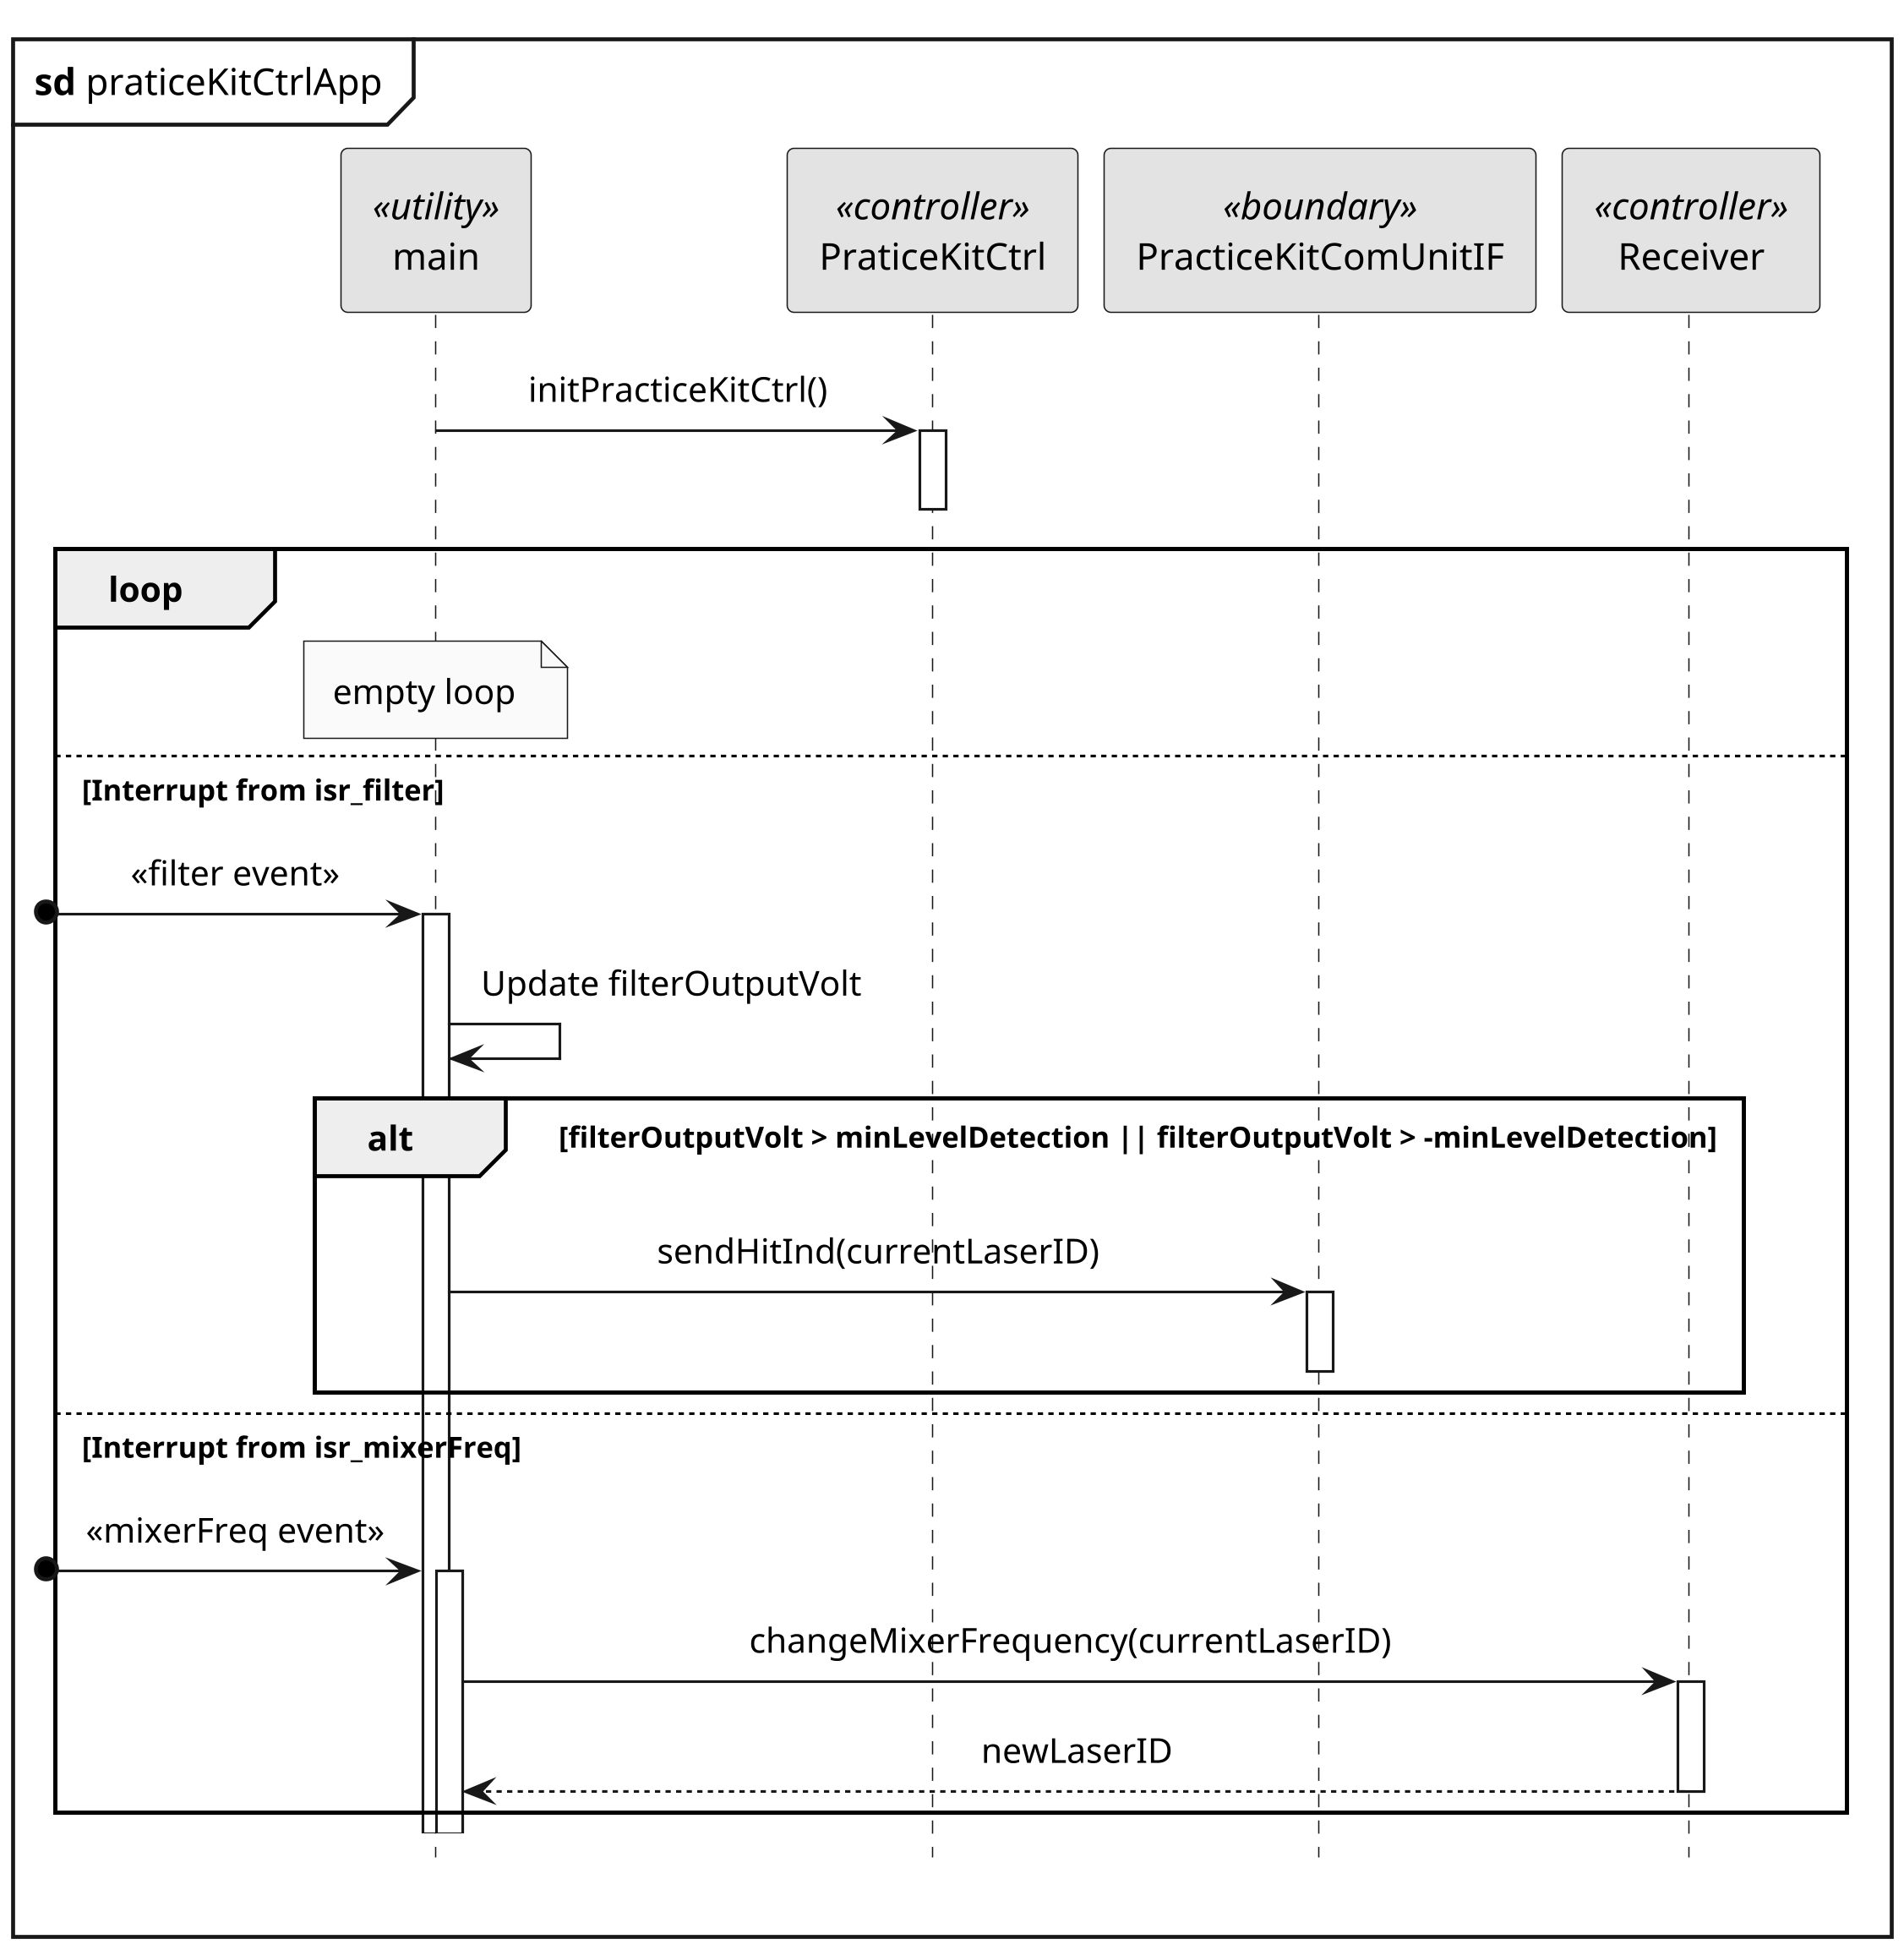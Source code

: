 @startuml practiceKitCtrlApp_sd

hide footbox

skinparam {
    monochrome true
    dpi 300
    padding 5
    sequenceMessageAlign center
    packageStyle frame
    shadowing false
    'backgroundColor transparent
}

mainframe **sd** praticeKitCtrlApp

participant main <<utility>>
participant PraticeKitCtrl <<controller>>
participant PracticeKitComUnitIF <<boundary>>
participant Receiver <<controller>>

main -> PraticeKitCtrl++: initPracticeKitCtrl()
deactivate PraticeKitCtrl

loop

    note over main : empty loop

    else Interrupt from isr_filter
    [o-> main: <<filter event>>
    activate main

    main -> main: Update filterOutputVolt

    alt filterOutputVolt > minLevelDetection || filterOutputVolt > -minLevelDetection
        main -> PracticeKitComUnitIF++: sendHitInd(currentLaserID)
        deactivate PracticeKitComUnitIF
    end

    else Interrupt from isr_mixerFreq
    [o-> main: <<mixerFreq event>>
    activate main
    main -> Receiver++: changeMixerFrequency(currentLaserID)
    return newLaserID
end

@enduml